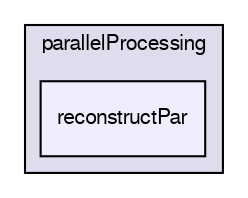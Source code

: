 digraph "applications/utilities/parallelProcessing/reconstructPar" {
  bgcolor=transparent;
  compound=true
  node [ fontsize="10", fontname="FreeSans"];
  edge [ labelfontsize="10", labelfontname="FreeSans"];
  subgraph clusterdir_ea396705c8562a6ce4df648befe2c681 {
    graph [ bgcolor="#ddddee", pencolor="black", label="parallelProcessing" fontname="FreeSans", fontsize="10", URL="dir_ea396705c8562a6ce4df648befe2c681.html"]
  dir_bf9c817f67fe7e79a146eb497a31ae36 [shape=box, label="reconstructPar", style="filled", fillcolor="#eeeeff", pencolor="black", URL="dir_bf9c817f67fe7e79a146eb497a31ae36.html"];
  }
}
